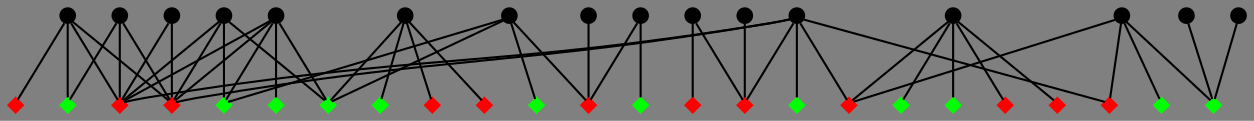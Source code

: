 digraph G_component_4 {
	graph [bgcolor="#808080", size="20,20"];
	node [height="0.1",
		style=filled,
		width="0.1",
		height="0.1",
		label="",
	];
	edge [dir=none, len=3];
	P_987	 [color="#000000",
		shape=circle];
	G_2668	 [color="#00ff00",
		shape=diamond];
	P_987 -> G_2668;
	G_5274	 [color="#ff0000",
		shape=diamond];
	P_987 -> G_5274;
	G_7745	 [color="#ff0000",
		shape=diamond];
	P_987 -> G_7745;
	P_3687	 [color="#000000",
		shape=circle];
	G_7725	 [color="#ff0000",
		shape=diamond];
	P_3687 -> G_7725;
	P_10472	 [color="#000000",
		shape=circle];
	G_4953	 [color="#ff0000",
		shape=diamond];
	P_10472 -> G_4953;
	P_10472 -> G_7725;
	P_17657	 [color="#000000",
		shape=circle];
	G_3664	 [color="#00ff00",
		shape=diamond];
	P_17657 -> G_3664;
	G_8446	 [color="#00ff00",
		shape=diamond];
	P_17657 -> G_8446;
	G_2428	 [color="#ff0000",
		shape=diamond];
	P_17657 -> G_2428;
	G_5492	 [color="#ff0000",
		shape=diamond];
	P_17657 -> G_5492;
	P_24257	 [color="#000000",
		shape=circle];
	G_3693	 [color="#00ff00",
		shape=diamond];
	P_24257 -> G_3693;
	G_6483	 [color="#00ff00",
		shape=diamond];
	P_24257 -> G_6483;
	G_2730	 [color="#ff0000",
		shape=diamond];
	P_24257 -> G_2730;
	G_5281	 [color="#ff0000",
		shape=diamond];
	P_24257 -> G_5281;
	G_5395	 [color="#ff0000",
		shape=diamond];
	P_24257 -> G_5395;
	P_46182	 [color="#000000",
		shape=circle];
	G_6779	 [color="#00ff00",
		shape=diamond];
	P_46182 -> G_6779;
	G_4637	 [color="#ff0000",
		shape=diamond];
	P_46182 -> G_4637;
	P_49762	 [color="#000000",
		shape=circle];
	P_49762 -> G_5274;
	P_49762 -> G_7745;
	P_55272	 [color="#000000",
		shape=circle];
	P_55272 -> G_4637;
	P_63462	 [color="#000000",
		shape=circle];
	G_2531	 [color="#00ff00",
		shape=diamond];
	P_63462 -> G_2531;
	G_6607	 [color="#00ff00",
		shape=diamond];
	P_63462 -> G_6607;
	P_63462 -> G_8446;
	P_63462 -> G_5274;
	P_63462 -> G_7745;
	P_66482	 [color="#000000",
		shape=circle];
	P_66482 -> G_2531;
	P_66482 -> G_8446;
	P_66482 -> G_5274;
	P_66482 -> G_7745;
	P_82442	 [color="#000000",
		shape=circle];
	P_82442 -> G_2668;
	G_2764	 [color="#ff0000",
		shape=diamond];
	P_82442 -> G_2764;
	P_82442 -> G_5274;
	P_82442 -> G_7745;
	P_89257	 [color="#000000",
		shape=circle];
	G_4654	 [color="#00ff00",
		shape=diamond];
	P_89257 -> G_4654;
	P_89652	 [color="#000000",
		shape=circle];
	G_4262	 [color="#00ff00",
		shape=diamond];
	P_89652 -> G_4262;
	P_89652 -> G_4654;
	G_2599	 [color="#ff0000",
		shape=diamond];
	P_89652 -> G_2599;
	P_89652 -> G_5281;
	P_135027	 [color="#000000",
		shape=circle];
	G_3253	 [color="#00ff00",
		shape=diamond];
	P_135027 -> G_3253;
	P_135027 -> G_2599;
	P_135027 -> G_5274;
	P_135027 -> G_5281;
	P_135027 -> G_7725;
	P_135027 -> G_7745;
	P_140282	 [color="#000000",
		shape=circle];
	P_140282 -> G_2531;
	G_5496	 [color="#00ff00",
		shape=diamond];
	P_140282 -> G_5496;
	P_140282 -> G_8446;
	P_140282 -> G_4637;
	P_498357	 [color="#000000",
		shape=circle];
	P_498357 -> G_4654;
}
